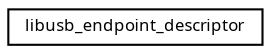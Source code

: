 digraph "Graphical Class Hierarchy"
{
  edge [fontname="Sans",fontsize="8",labelfontname="Sans",labelfontsize="8"];
  node [fontname="Sans",fontsize="8",shape=record];
  rankdir="LR";
  Node1 [label="libusb_endpoint_descriptor",height=0.2,width=0.4,color="black", fillcolor="white", style="filled",URL="$structlibusb__endpoint__descriptor.html"];
}
